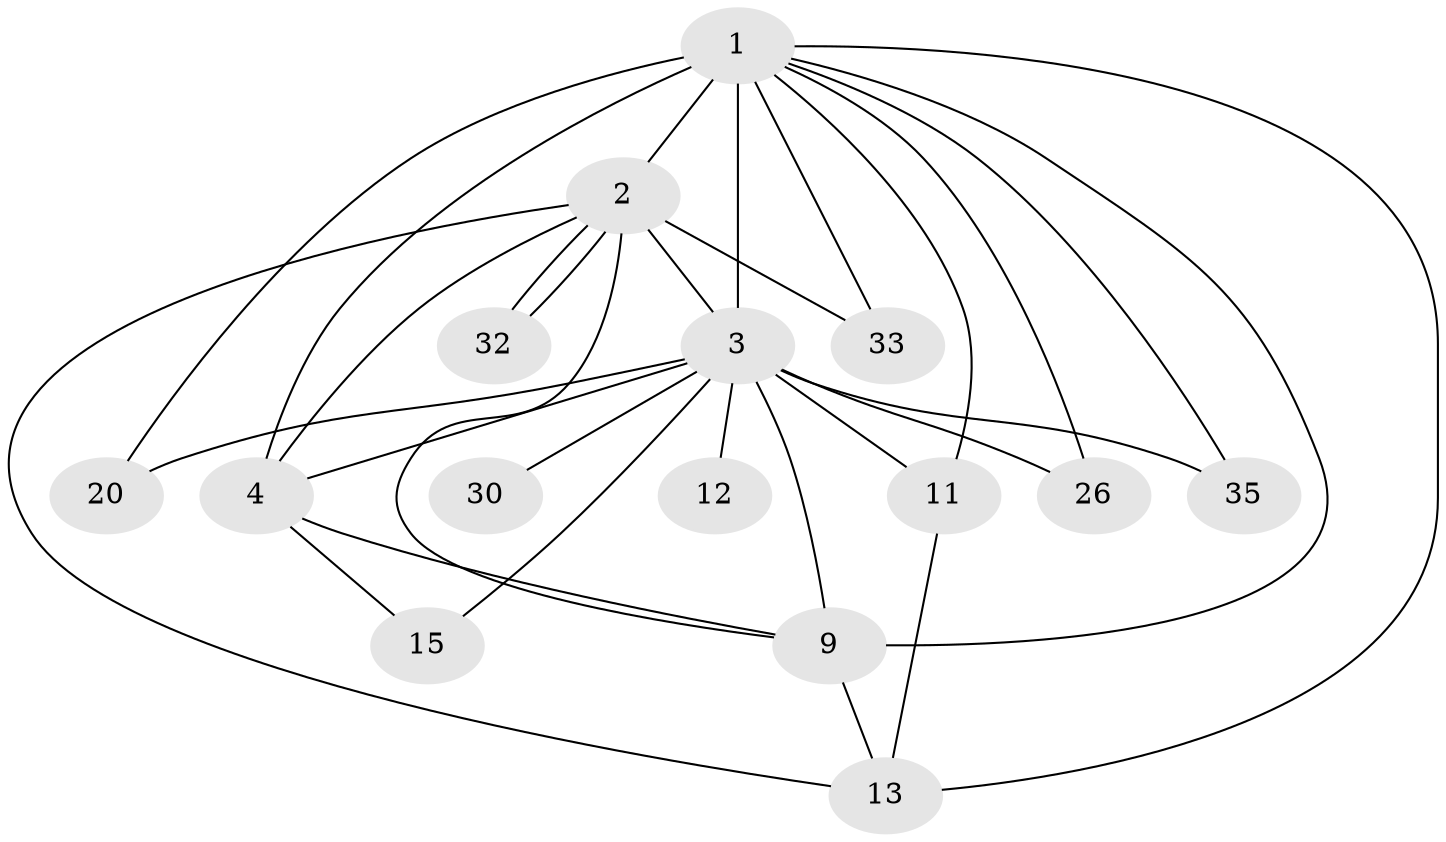 // original degree distribution, {21: 0.02, 19: 0.04, 15: 0.04, 11: 0.04, 12: 0.02, 18: 0.02, 16: 0.02, 3: 0.18, 2: 0.58, 4: 0.04}
// Generated by graph-tools (version 1.1) at 2025/17/03/04/25 18:17:31]
// undirected, 15 vertices, 30 edges
graph export_dot {
graph [start="1"]
  node [color=gray90,style=filled];
  1 [super="+28+8+24+31+44"];
  2 [super="+21"];
  3 [super="+6+41+39+45+17+18+7+5"];
  4 [super="+23"];
  9 [super="+19"];
  11 [super="+40"];
  12;
  13 [super="+22"];
  15;
  20;
  26;
  30;
  32;
  33;
  35;
  1 -- 2 [weight=2];
  1 -- 3 [weight=17];
  1 -- 4 [weight=2];
  1 -- 9 [weight=5];
  1 -- 11;
  1 -- 26;
  1 -- 35;
  1 -- 20;
  1 -- 13;
  1 -- 33;
  2 -- 3 [weight=11];
  2 -- 4;
  2 -- 9;
  2 -- 13;
  2 -- 32;
  2 -- 32;
  2 -- 33;
  3 -- 4 [weight=6];
  3 -- 9 [weight=8];
  3 -- 26 [weight=2];
  3 -- 11;
  3 -- 12 [weight=2];
  3 -- 30 [weight=2];
  3 -- 35 [weight=2];
  3 -- 20;
  3 -- 15;
  4 -- 9;
  4 -- 15;
  9 -- 13;
  11 -- 13;
}
